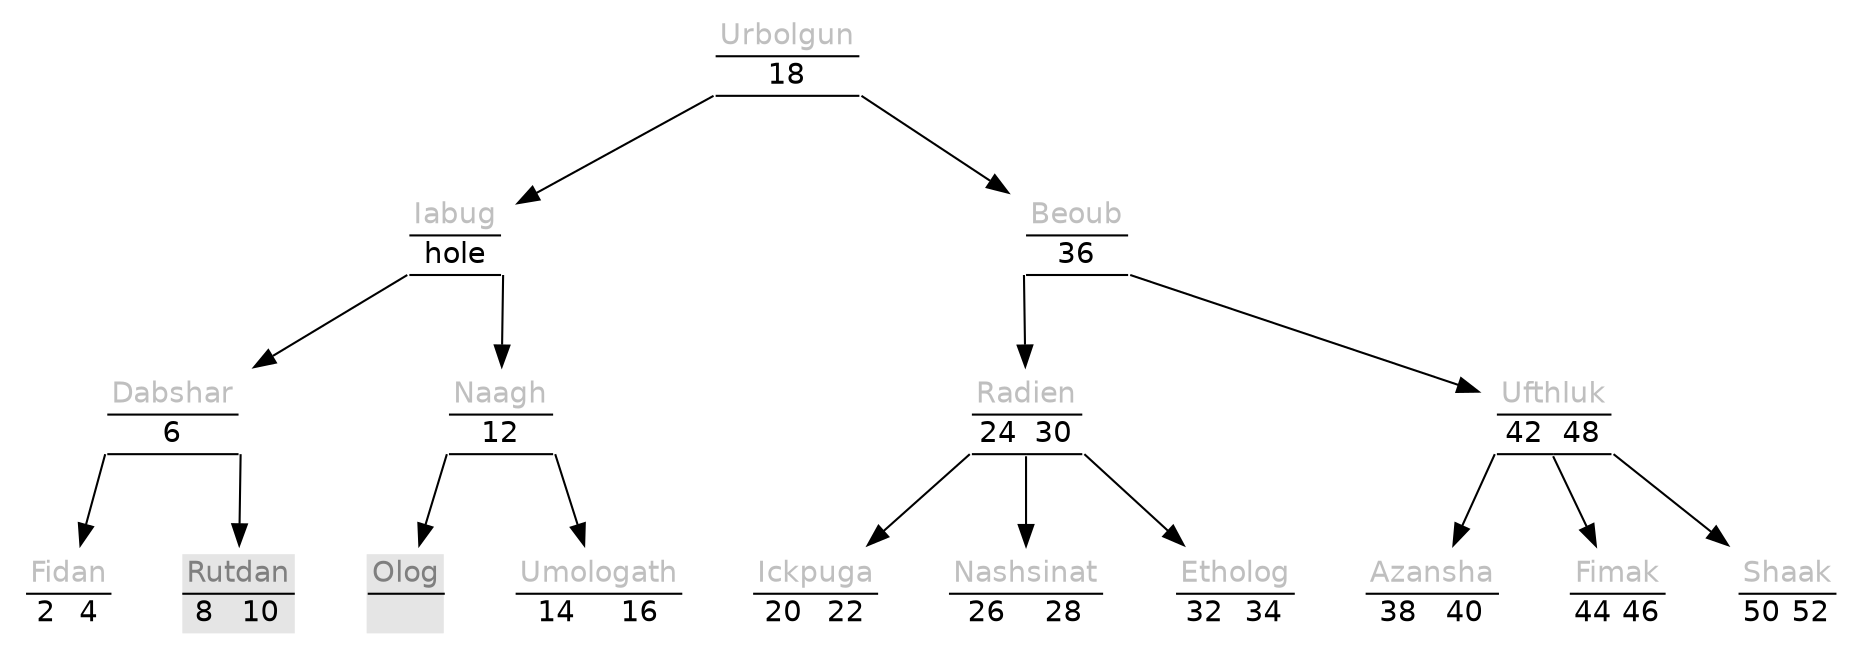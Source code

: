 digraph {
	graph [truecolor=true, bgcolor=transparent, fontname="Bitstream Vera Sans", splines=false];
	node [shape=none, fontname="Bitstream Vera Sans"];
	trunk0x10075f990 [label = <
<table border="0" cellspacing="0">
	<tr><td border="0" colspan="1"><font color="Gray75">Urbolgun</font></td></tr>
	<hr/>
	<tr>
	<td border="0" align="center" port="0">18</td>
	</tr>
	<hr/>
	<tr><td></td></tr>
</table>>];
	trunk0x10075f990:0:sw -> trunk0x100604080;
	trunk0x10075f990:0:se -> trunk0x10075f9c0;
	trunk0x100604080 [label = <
<table border="0" cellspacing="0">
	<tr><td border="0" colspan="1"><font color="Gray75">Iabug</font></td></tr>
	<hr/>
	<tr>
	<td border="0" align="center" port="0">hole</td>
	</tr>
	<hr/>
	<tr><td></td></tr>
</table>>];
	trunk0x100604080:0:sw -> trunk0x100604480;
	trunk0x100604080:0:se -> trunk0x10075f9f0;
	trunk0x100604480 [label = <
<table border="0" cellspacing="0">
	<tr><td border="0" colspan="1"><font color="Gray75">Dabshar</font></td></tr>
	<hr/>
	<tr>
	<td border="0" align="center" port="0">6</td>
	</tr>
	<hr/>
	<tr><td></td></tr>
</table>>];
	trunk0x100604480:0:sw -> trunk0x100537ef0;
	trunk0x100604480:0:se -> trunk0x1006040e0;
	trunk0x100537ef0 [label = <
<table border="0" cellspacing="0">
	<tr><td border="0" colspan="2"><font color="Gray75">Fidan</font></td></tr>
	<hr/>
	<tr>
	<td border="0" align="center" port="0">2</td>
	<td border="0" align="center" port="1">4</td>
	</tr>
</table>>];
	trunk0x1006040e0 [label = <
<table border="0" cellspacing="0" bgcolor="Grey90">
	<tr><td border="0" colspan="2"><font color="Gray50">Rutdan</font></td></tr>
	<hr/>
	<tr>
	<td border="0" align="center" port="0">8</td>
	<td border="0" align="center" port="1">10</td>
	</tr>
</table>>];
	trunk0x10075f9f0 [label = <
<table border="0" cellspacing="0">
	<tr><td border="0" colspan="1"><font color="Gray75">Naagh</font></td></tr>
	<hr/>
	<tr>
	<td border="0" align="center" port="0">12</td>
	</tr>
	<hr/>
	<tr><td></td></tr>
</table>>];
	trunk0x10075f9f0:0:sw -> trunk0x100735af0;
	trunk0x10075f9f0:0:se -> trunk0x100604520;
	trunk0x100735af0 [label = <
<table border="0" cellspacing="0" bgcolor="Grey90">
	<tr><td border="0" colspan="1"><font color="Gray50">Olog</font></td></tr>
	<hr/>
	<tr>
	<td border="0" port="0">&nbsp;</td>
	</tr>
</table>>];
	trunk0x100604520 [label = <
<table border="0" cellspacing="0">
	<tr><td border="0" colspan="2"><font color="Gray75">Umologath</font></td></tr>
	<hr/>
	<tr>
	<td border="0" align="center" port="0">14</td>
	<td border="0" align="center" port="1">16</td>
	</tr>
</table>>];
	trunk0x10075f9c0 [label = <
<table border="0" cellspacing="0">
	<tr><td border="0" colspan="1"><font color="Gray75">Beoub</font></td></tr>
	<hr/>
	<tr>
	<td border="0" align="center" port="0">36</td>
	</tr>
	<hr/>
	<tr><td></td></tr>
</table>>];
	trunk0x10075f9c0:0:sw -> trunk0x10281b590;
	trunk0x10075f9c0:0:se -> trunk0x1006040f0;
	trunk0x10281b590 [label = <
<table border="0" cellspacing="0">
	<tr><td border="0" colspan="2"><font color="Gray75">Radien</font></td></tr>
	<hr/>
	<tr>
	<td border="0" align="center" port="0">24</td>
	<td border="0" align="center" port="1">30</td>
	</tr>
	<hr/>
	<tr><td></td></tr>
</table>>];
	trunk0x10281b590:0:sw -> trunk0x10281b5c0;
	trunk0x10281b590:0:se -> trunk0x100531520;
	trunk0x10281b590:1:se -> trunk0x100537dd0;
	trunk0x10281b5c0 [label = <
<table border="0" cellspacing="0">
	<tr><td border="0" colspan="2"><font color="Gray75">Ickpuga</font></td></tr>
	<hr/>
	<tr>
	<td border="0" align="center" port="0">20</td>
	<td border="0" align="center" port="1">22</td>
	</tr>
</table>>];
	trunk0x100531520 [label = <
<table border="0" cellspacing="0">
	<tr><td border="0" colspan="2"><font color="Gray75">Nashsinat</font></td></tr>
	<hr/>
	<tr>
	<td border="0" align="center" port="0">26</td>
	<td border="0" align="center" port="1">28</td>
	</tr>
</table>>];
	trunk0x100537dd0 [label = <
<table border="0" cellspacing="0">
	<tr><td border="0" colspan="2"><font color="Gray75">Etholog</font></td></tr>
	<hr/>
	<tr>
	<td border="0" align="center" port="0">32</td>
	<td border="0" align="center" port="1">34</td>
	</tr>
</table>>];
	trunk0x1006040f0 [label = <
<table border="0" cellspacing="0">
	<tr><td border="0" colspan="2"><font color="Gray75">Ufthluk</font></td></tr>
	<hr/>
	<tr>
	<td border="0" align="center" port="0">42</td>
	<td border="0" align="center" port="1">48</td>
	</tr>
	<hr/>
	<tr><td></td></tr>
</table>>];
	trunk0x1006040f0:0:sw -> trunk0x100537120;
	trunk0x1006040f0:0:se -> trunk0x1005329b0;
	trunk0x1006040f0:1:se -> trunk0x100535b20;
	trunk0x100537120 [label = <
<table border="0" cellspacing="0">
	<tr><td border="0" colspan="2"><font color="Gray75">Azansha</font></td></tr>
	<hr/>
	<tr>
	<td border="0" align="center" port="0">38</td>
	<td border="0" align="center" port="1">40</td>
	</tr>
</table>>];
	trunk0x1005329b0 [label = <
<table border="0" cellspacing="0">
	<tr><td border="0" colspan="2"><font color="Gray75">Fimak</font></td></tr>
	<hr/>
	<tr>
	<td border="0" align="center" port="0">44</td>
	<td border="0" align="center" port="1">46</td>
	</tr>
</table>>];
	trunk0x100535b20 [label = <
<table border="0" cellspacing="0">
	<tr><td border="0" colspan="2"><font color="Gray75">Shaak</font></td></tr>
	<hr/>
	<tr>
	<td border="0" align="center" port="0">50</td>
	<td border="0" align="center" port="1">52</td>
	</tr>
</table>>];
	node [color="Red"];
}
